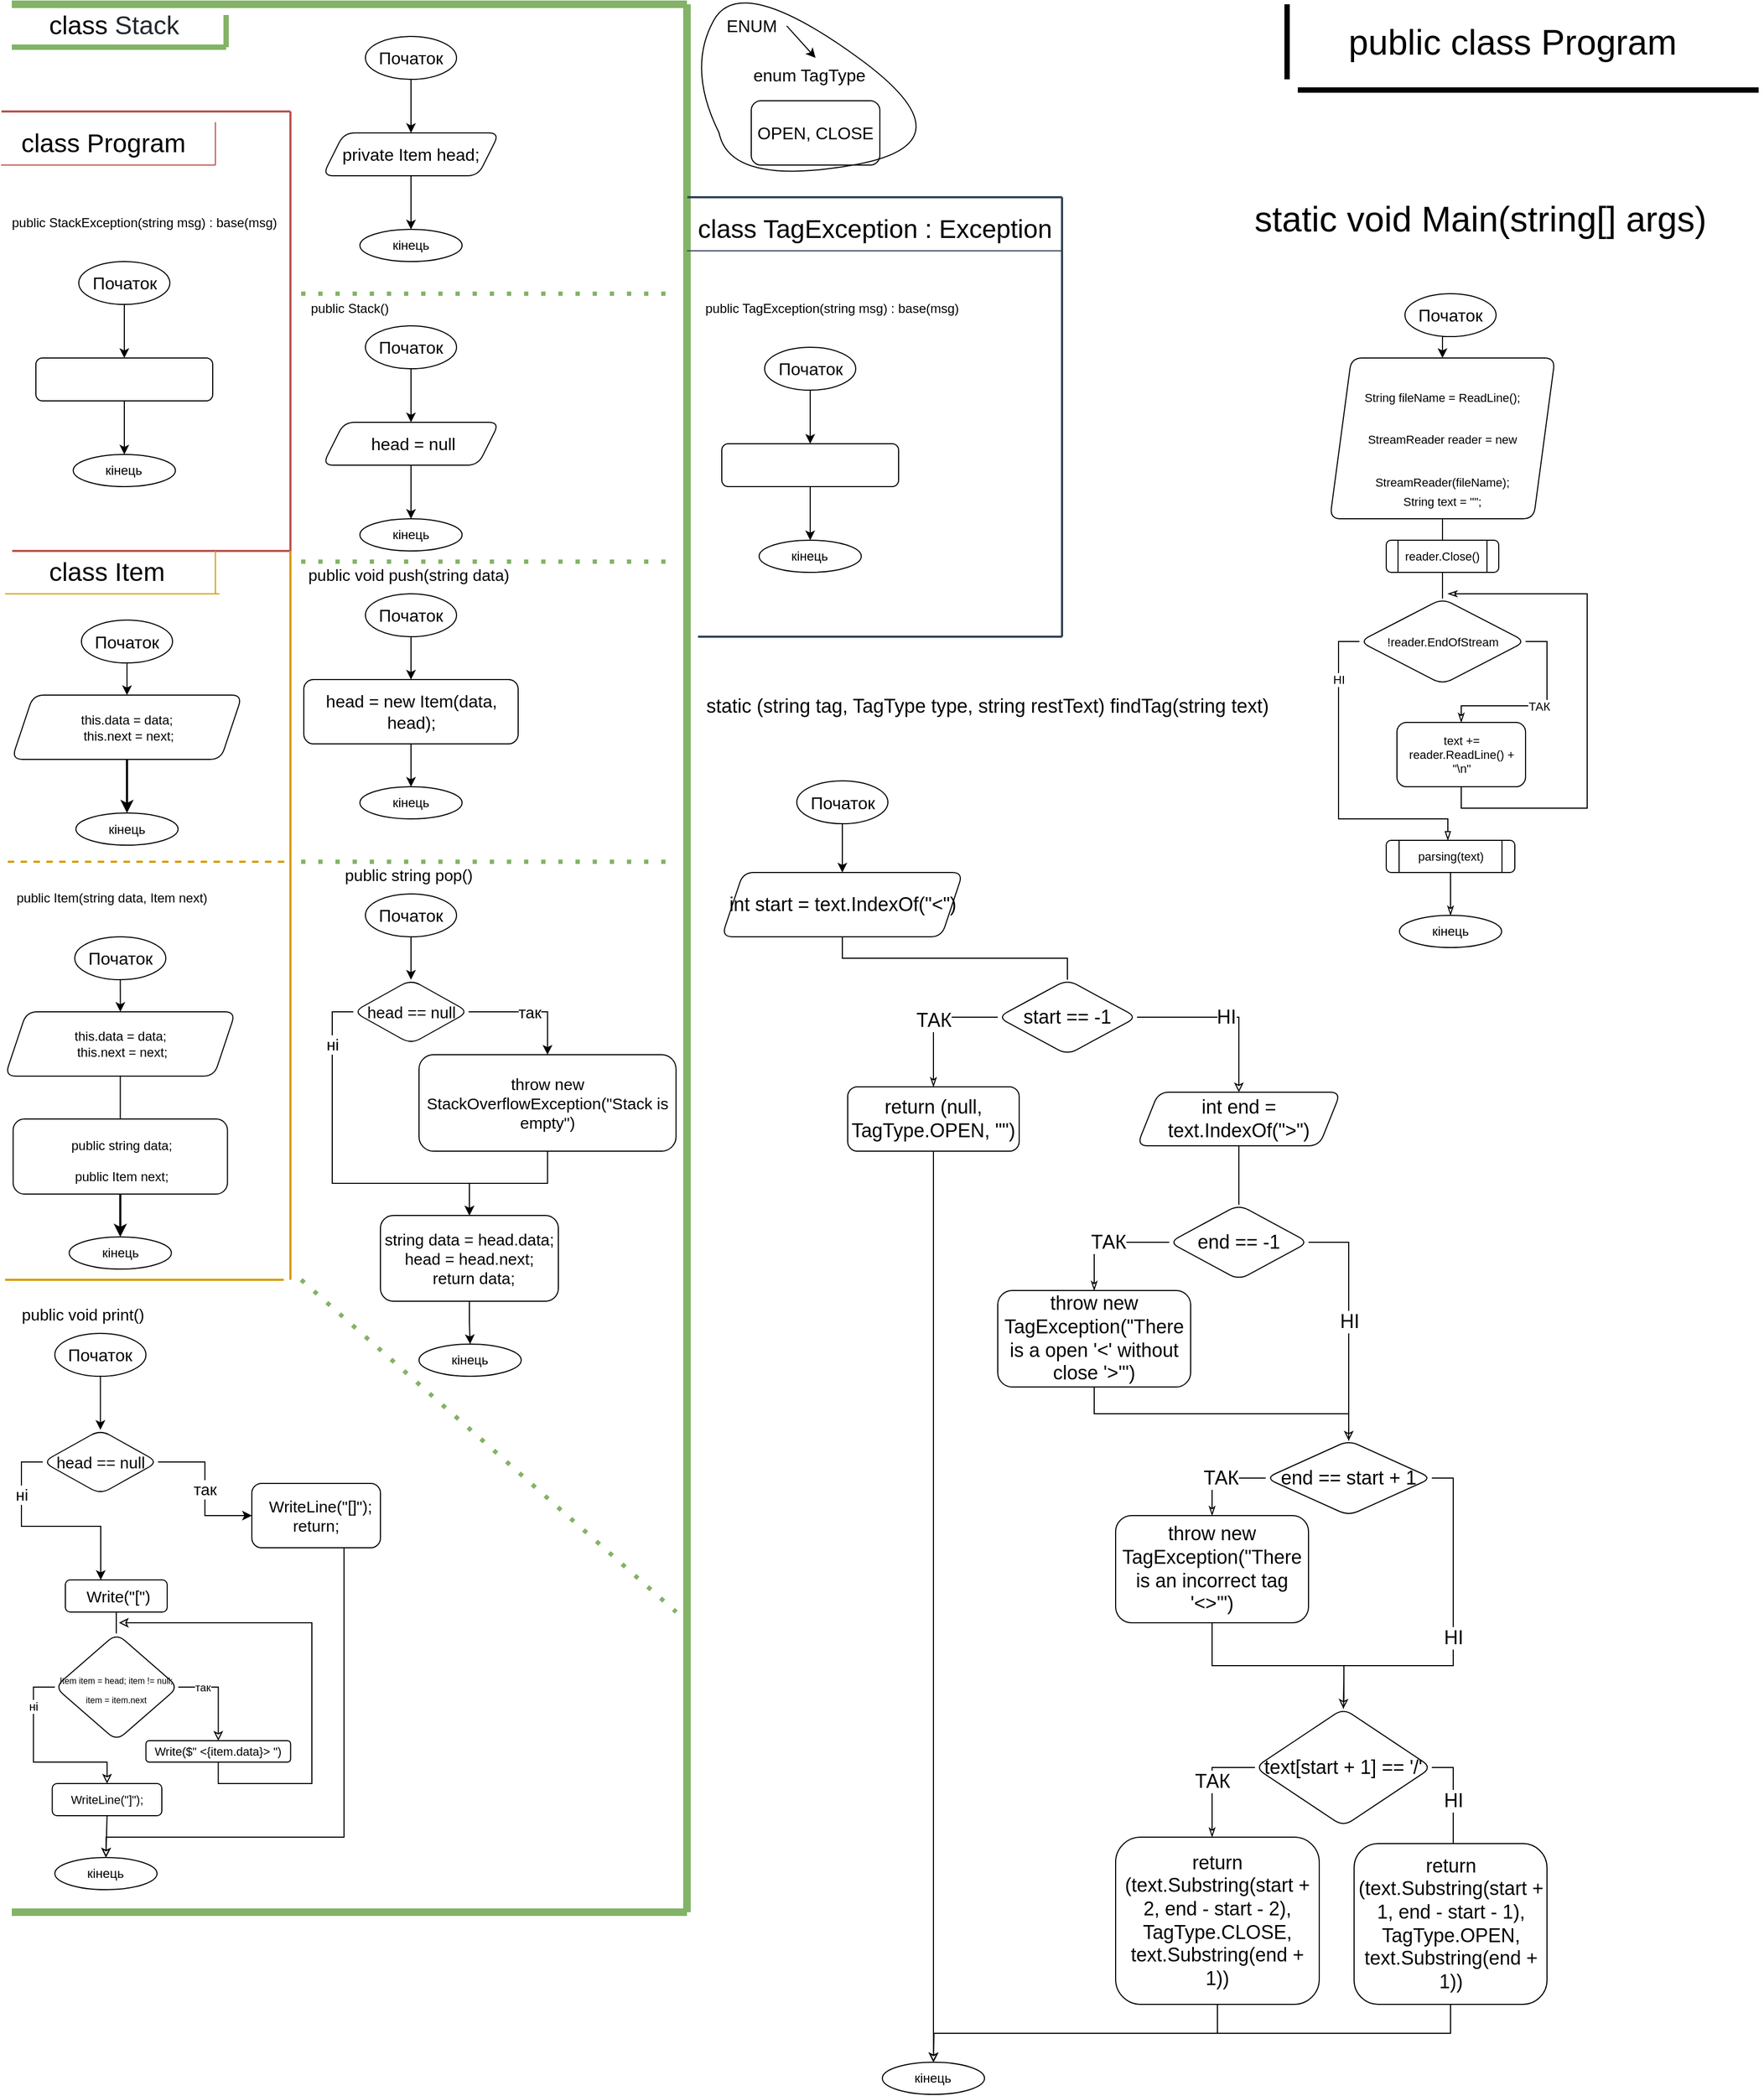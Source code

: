 <mxfile version="16.6.1" type="github">
  <diagram id="XkuEfvrNN8qvytdrORPO" name="Page-1">
    <mxGraphModel dx="1113" dy="1990" grid="1" gridSize="10" guides="1" tooltips="1" connect="1" arrows="1" fold="1" page="1" pageScale="1" pageWidth="827" pageHeight="1169" math="0" shadow="0">
      <root>
        <mxCell id="0" />
        <mxCell id="1" parent="0" />
        <mxCell id="HKVD6gNdquyJxxmTIWlP-1" value="" style="endArrow=none;html=1;rounded=0;fillColor=#d5e8d4;strokeColor=#82b366;strokeWidth=7;" edge="1" parent="1">
          <mxGeometry width="50" height="50" relative="1" as="geometry">
            <mxPoint x="10" y="10" as="sourcePoint" />
            <mxPoint x="640" y="10" as="targetPoint" />
          </mxGeometry>
        </mxCell>
        <mxCell id="HKVD6gNdquyJxxmTIWlP-2" value="" style="endArrow=none;html=1;rounded=0;fillColor=#d5e8d4;strokeColor=#82b366;strokeWidth=7;" edge="1" parent="1">
          <mxGeometry width="50" height="50" relative="1" as="geometry">
            <mxPoint x="640" y="1790" as="sourcePoint" />
            <mxPoint x="640" y="10" as="targetPoint" />
          </mxGeometry>
        </mxCell>
        <mxCell id="HKVD6gNdquyJxxmTIWlP-3" value="&lt;font style=&quot;font-size: 24px&quot;&gt;&lt;span class=&quot;pl-k&quot; style=&quot;box-sizing: border-box ; font-family: , , &amp;#34;sf mono&amp;#34; , &amp;#34;menlo&amp;#34; , &amp;#34;consolas&amp;#34; , &amp;#34;liberation mono&amp;#34; , monospace ; background-color: rgb(255 , 255 , 255)&quot;&gt;class&lt;/span&gt;&lt;span style=&quot;color: rgb(36 , 41 , 47) ; font-family: , , &amp;#34;sf mono&amp;#34; , &amp;#34;menlo&amp;#34; , &amp;#34;consolas&amp;#34; , &amp;#34;liberation mono&amp;#34; , monospace ; background-color: rgb(255 , 255 , 255)&quot;&gt;&amp;nbsp;&lt;/span&gt;&lt;/font&gt;&lt;font color=&quot;#24292f&quot;&gt;&lt;span style=&quot;font-size: 24px&quot;&gt;Stack&lt;/span&gt;&lt;/font&gt;" style="text;html=1;align=center;verticalAlign=middle;resizable=0;points=[];autosize=1;strokeColor=none;fillColor=none;" vertex="1" parent="1">
          <mxGeometry x="35" y="20" width="140" height="20" as="geometry" />
        </mxCell>
        <mxCell id="HKVD6gNdquyJxxmTIWlP-4" value="" style="endArrow=none;html=1;rounded=0;fillColor=#d5e8d4;strokeColor=#82b366;strokeWidth=5;" edge="1" parent="1">
          <mxGeometry width="50" height="50" relative="1" as="geometry">
            <mxPoint x="10" y="50" as="sourcePoint" />
            <mxPoint x="210" y="50" as="targetPoint" />
          </mxGeometry>
        </mxCell>
        <mxCell id="HKVD6gNdquyJxxmTIWlP-5" value="" style="endArrow=none;html=1;rounded=0;fillColor=#d5e8d4;strokeColor=#82b366;strokeWidth=5;" edge="1" parent="1">
          <mxGeometry width="50" height="50" relative="1" as="geometry">
            <mxPoint x="210" y="20" as="sourcePoint" />
            <mxPoint x="210" y="50" as="targetPoint" />
          </mxGeometry>
        </mxCell>
        <mxCell id="HKVD6gNdquyJxxmTIWlP-6" value="&lt;font style=&quot;font-size: 24px&quot;&gt;&lt;span class=&quot;pl-k&quot; style=&quot;box-sizing: border-box ; font-family: , , &amp;#34;sf mono&amp;#34; , &amp;#34;menlo&amp;#34; , &amp;#34;consolas&amp;#34; , &amp;#34;liberation mono&amp;#34; , monospace ; background-color: rgb(255 , 255 , 255)&quot;&gt;class&lt;/span&gt;&lt;span style=&quot;color: rgb(36 , 41 , 47) ; font-family: , , &amp;#34;sf mono&amp;#34; , &amp;#34;menlo&amp;#34; , &amp;#34;consolas&amp;#34; , &amp;#34;liberation mono&amp;#34; , monospace ; background-color: rgb(255 , 255 , 255)&quot;&gt; &lt;/span&gt;&lt;span class=&quot;pl-en&quot; style=&quot;box-sizing: border-box ; font-family: , , &amp;#34;sf mono&amp;#34; , &amp;#34;menlo&amp;#34; , &amp;#34;consolas&amp;#34; , &amp;#34;liberation mono&amp;#34; , monospace ; background-color: rgb(255 , 255 , 255)&quot;&gt;&lt;span class=&quot;pl-token&quot; style=&quot;box-sizing: border-box&quot;&gt;Program&lt;/span&gt;&lt;/span&gt;&lt;/font&gt;" style="text;html=1;align=center;verticalAlign=middle;resizable=0;points=[];autosize=1;strokeColor=none;fillColor=none;" vertex="1" parent="1">
          <mxGeometry x="10" y="130" width="170" height="20" as="geometry" />
        </mxCell>
        <mxCell id="HKVD6gNdquyJxxmTIWlP-7" value="" style="endArrow=none;html=1;rounded=0;fillColor=#f8cecc;strokeColor=#b85450;" edge="1" parent="1">
          <mxGeometry width="50" height="50" relative="1" as="geometry">
            <mxPoint y="160" as="sourcePoint" />
            <mxPoint x="200" y="160" as="targetPoint" />
          </mxGeometry>
        </mxCell>
        <mxCell id="HKVD6gNdquyJxxmTIWlP-8" value="" style="endArrow=none;html=1;rounded=0;fillColor=#f8cecc;strokeColor=#b85450;" edge="1" parent="1">
          <mxGeometry width="50" height="50" relative="1" as="geometry">
            <mxPoint x="200" y="120" as="sourcePoint" />
            <mxPoint x="200" y="160" as="targetPoint" />
          </mxGeometry>
        </mxCell>
        <mxCell id="HKVD6gNdquyJxxmTIWlP-9" value="&lt;span style=&quot;font-size: 12px&quot;&gt;public StackException(string msg) : base(msg)&amp;nbsp;&lt;/span&gt;" style="text;html=1;align=center;verticalAlign=middle;resizable=0;points=[];autosize=1;strokeColor=none;fillColor=none;fontSize=24;" vertex="1" parent="1">
          <mxGeometry y="190" width="270" height="40" as="geometry" />
        </mxCell>
        <mxCell id="HKVD6gNdquyJxxmTIWlP-10" style="edgeStyle=orthogonalEdgeStyle;rounded=0;orthogonalLoop=1;jettySize=auto;html=1;exitX=0.5;exitY=1;exitDx=0;exitDy=0;fontSize=24;entryX=0.5;entryY=0;entryDx=0;entryDy=0;" edge="1" parent="1" source="HKVD6gNdquyJxxmTIWlP-11" target="HKVD6gNdquyJxxmTIWlP-15">
          <mxGeometry relative="1" as="geometry">
            <mxPoint x="115" y="320" as="targetPoint" />
          </mxGeometry>
        </mxCell>
        <mxCell id="HKVD6gNdquyJxxmTIWlP-11" value="Початок" style="ellipse;whiteSpace=wrap;html=1;fontSize=16;strokeWidth=1;" vertex="1" parent="1">
          <mxGeometry x="72.5" y="250.0" width="85" height="40" as="geometry" />
        </mxCell>
        <mxCell id="HKVD6gNdquyJxxmTIWlP-22" style="edgeStyle=orthogonalEdgeStyle;rounded=0;orthogonalLoop=1;jettySize=auto;html=1;exitX=0.5;exitY=1;exitDx=0;exitDy=0;entryX=0.5;entryY=0;entryDx=0;entryDy=0;strokeWidth=1;" edge="1" parent="1" source="HKVD6gNdquyJxxmTIWlP-15" target="HKVD6gNdquyJxxmTIWlP-18">
          <mxGeometry relative="1" as="geometry" />
        </mxCell>
        <mxCell id="HKVD6gNdquyJxxmTIWlP-15" value="" style="rounded=1;whiteSpace=wrap;html=1;sketch=0;fontSize=24;" vertex="1" parent="1">
          <mxGeometry x="32.5" y="340" width="165" height="40" as="geometry" />
        </mxCell>
        <mxCell id="HKVD6gNdquyJxxmTIWlP-18" value="кінець" style="ellipse;whiteSpace=wrap;html=1;rounded=1;sketch=0;fontSize=12;" vertex="1" parent="1">
          <mxGeometry x="67.33" y="430" width="95.35" height="30" as="geometry" />
        </mxCell>
        <mxCell id="HKVD6gNdquyJxxmTIWlP-19" value="" style="endArrow=none;html=1;rounded=0;strokeWidth=2;fillColor=#f8cecc;strokeColor=#b85450;" edge="1" parent="1">
          <mxGeometry width="50" height="50" relative="1" as="geometry">
            <mxPoint x="0.36" y="110" as="sourcePoint" />
            <mxPoint x="270" y="110" as="targetPoint" />
          </mxGeometry>
        </mxCell>
        <mxCell id="HKVD6gNdquyJxxmTIWlP-20" value="" style="endArrow=none;html=1;rounded=0;strokeWidth=2;fillColor=#f8cecc;strokeColor=#b85450;" edge="1" parent="1">
          <mxGeometry width="50" height="50" relative="1" as="geometry">
            <mxPoint x="270" y="520" as="sourcePoint" />
            <mxPoint x="270" y="110" as="targetPoint" />
          </mxGeometry>
        </mxCell>
        <mxCell id="HKVD6gNdquyJxxmTIWlP-21" value="" style="endArrow=none;html=1;rounded=0;strokeWidth=2;fillColor=#f8cecc;strokeColor=#b85450;" edge="1" parent="1">
          <mxGeometry width="50" height="50" relative="1" as="geometry">
            <mxPoint x="10.36" y="520" as="sourcePoint" />
            <mxPoint x="270" y="520" as="targetPoint" />
          </mxGeometry>
        </mxCell>
        <mxCell id="HKVD6gNdquyJxxmTIWlP-24" value="&lt;span style=&quot;font-size: 24px&quot;&gt;&amp;nbsp;class Item&lt;/span&gt;" style="text;html=1;align=center;verticalAlign=middle;resizable=0;points=[];autosize=1;strokeColor=none;fillColor=none;" vertex="1" parent="1">
          <mxGeometry x="30" y="530" width="130" height="20" as="geometry" />
        </mxCell>
        <mxCell id="HKVD6gNdquyJxxmTIWlP-25" value="" style="endArrow=none;html=1;rounded=0;fillColor=#ffe6cc;strokeColor=#d79b00;" edge="1" parent="1">
          <mxGeometry width="50" height="50" relative="1" as="geometry">
            <mxPoint x="3.75" y="560" as="sourcePoint" />
            <mxPoint x="203.75" y="560" as="targetPoint" />
          </mxGeometry>
        </mxCell>
        <mxCell id="HKVD6gNdquyJxxmTIWlP-26" value="" style="endArrow=none;html=1;rounded=0;fillColor=#ffe6cc;strokeColor=#d79b00;" edge="1" parent="1">
          <mxGeometry width="50" height="50" relative="1" as="geometry">
            <mxPoint x="200" y="520" as="sourcePoint" />
            <mxPoint x="200" y="560" as="targetPoint" />
          </mxGeometry>
        </mxCell>
        <mxCell id="HKVD6gNdquyJxxmTIWlP-27" value="&lt;span style=&quot;font-size: 12px&quot;&gt;public Item(string data, Item next)&lt;/span&gt;" style="text;html=1;align=center;verticalAlign=middle;resizable=0;points=[];autosize=1;strokeColor=none;fillColor=none;fontSize=24;" vertex="1" parent="1">
          <mxGeometry x="7.5" y="820" width="190" height="40" as="geometry" />
        </mxCell>
        <mxCell id="HKVD6gNdquyJxxmTIWlP-28" style="edgeStyle=orthogonalEdgeStyle;rounded=0;orthogonalLoop=1;jettySize=auto;html=1;exitX=0.5;exitY=1;exitDx=0;exitDy=0;fontSize=24;" edge="1" parent="1" source="HKVD6gNdquyJxxmTIWlP-29" target="HKVD6gNdquyJxxmTIWlP-31">
          <mxGeometry relative="1" as="geometry">
            <mxPoint x="111.603" y="960" as="targetPoint" />
          </mxGeometry>
        </mxCell>
        <mxCell id="HKVD6gNdquyJxxmTIWlP-29" value="Початок" style="ellipse;whiteSpace=wrap;html=1;fontSize=16;strokeWidth=1;" vertex="1" parent="1">
          <mxGeometry x="68.75" y="880.0" width="85" height="40" as="geometry" />
        </mxCell>
        <mxCell id="HKVD6gNdquyJxxmTIWlP-30" style="edgeStyle=orthogonalEdgeStyle;rounded=0;orthogonalLoop=1;jettySize=auto;html=1;exitX=0.5;exitY=1;exitDx=0;exitDy=0;fontSize=24;endArrow=none;endFill=0;" edge="1" parent="1" source="HKVD6gNdquyJxxmTIWlP-31" target="HKVD6gNdquyJxxmTIWlP-33">
          <mxGeometry relative="1" as="geometry">
            <mxPoint x="111.25" y="1040" as="targetPoint" />
          </mxGeometry>
        </mxCell>
        <mxCell id="HKVD6gNdquyJxxmTIWlP-31" value="&lt;span style=&quot;background-color: rgb(255 , 255 , 255) ; font-size: 12px&quot;&gt;&lt;div&gt;this.data = data;&lt;/div&gt;&lt;div&gt;&amp;nbsp;this.next = next;&lt;/div&gt;&lt;/span&gt;" style="shape=parallelogram;perimeter=parallelogramPerimeter;whiteSpace=wrap;html=1;fixedSize=1;fontSize=24;perimeterSpacing=0;sketch=0;rounded=1;" vertex="1" parent="1">
          <mxGeometry x="3.75" y="950" width="215" height="60" as="geometry" />
        </mxCell>
        <mxCell id="HKVD6gNdquyJxxmTIWlP-40" style="edgeStyle=orthogonalEdgeStyle;rounded=0;orthogonalLoop=1;jettySize=auto;html=1;exitX=0.5;exitY=1;exitDx=0;exitDy=0;strokeWidth=2;entryX=0.5;entryY=0;entryDx=0;entryDy=0;" edge="1" parent="1" source="HKVD6gNdquyJxxmTIWlP-33" target="HKVD6gNdquyJxxmTIWlP-36">
          <mxGeometry relative="1" as="geometry">
            <mxPoint x="110.679" y="1160" as="targetPoint" />
          </mxGeometry>
        </mxCell>
        <mxCell id="HKVD6gNdquyJxxmTIWlP-33" value="&lt;div&gt;&lt;span style=&quot;font-size: 12px&quot;&gt;&amp;nbsp;public string data;&lt;/span&gt;&lt;/div&gt;&lt;div&gt;&lt;span style=&quot;font-size: 12px&quot;&gt;&amp;nbsp;public Item next;&lt;/span&gt;&lt;/div&gt;" style="rounded=1;whiteSpace=wrap;html=1;sketch=0;fontSize=24;" vertex="1" parent="1">
          <mxGeometry x="11.25" y="1050" width="200" height="70" as="geometry" />
        </mxCell>
        <mxCell id="HKVD6gNdquyJxxmTIWlP-36" value="кінець" style="ellipse;whiteSpace=wrap;html=1;rounded=1;sketch=0;fontSize=12;" vertex="1" parent="1">
          <mxGeometry x="63.58" y="1160" width="95.35" height="30" as="geometry" />
        </mxCell>
        <mxCell id="HKVD6gNdquyJxxmTIWlP-37" value="" style="endArrow=none;html=1;rounded=0;fontSize=12;fillColor=#ffe6cc;strokeColor=#d79b00;strokeWidth=2;" edge="1" parent="1">
          <mxGeometry width="50" height="50" relative="1" as="geometry">
            <mxPoint x="270" y="1200" as="sourcePoint" />
            <mxPoint x="270" y="520" as="targetPoint" />
          </mxGeometry>
        </mxCell>
        <mxCell id="HKVD6gNdquyJxxmTIWlP-38" value="" style="endArrow=none;html=1;rounded=0;fontSize=12;fillColor=#ffe6cc;strokeColor=#d79b00;strokeWidth=2;" edge="1" parent="1">
          <mxGeometry width="50" height="50" relative="1" as="geometry">
            <mxPoint x="3.75" y="1200" as="sourcePoint" />
            <mxPoint x="263.75" y="1200" as="targetPoint" />
          </mxGeometry>
        </mxCell>
        <mxCell id="HKVD6gNdquyJxxmTIWlP-41" value="" style="endArrow=none;dashed=1;html=1;rounded=0;strokeWidth=2;fillColor=#ffe6cc;strokeColor=#d79b00;" edge="1" parent="1">
          <mxGeometry width="50" height="50" relative="1" as="geometry">
            <mxPoint x="6.25" y="810" as="sourcePoint" />
            <mxPoint x="266.25" y="810" as="targetPoint" />
          </mxGeometry>
        </mxCell>
        <mxCell id="HKVD6gNdquyJxxmTIWlP-42" style="edgeStyle=orthogonalEdgeStyle;rounded=0;orthogonalLoop=1;jettySize=auto;html=1;exitX=0.5;exitY=1;exitDx=0;exitDy=0;fontSize=24;" edge="1" parent="1" source="HKVD6gNdquyJxxmTIWlP-43" target="HKVD6gNdquyJxxmTIWlP-44">
          <mxGeometry relative="1" as="geometry">
            <mxPoint x="117.853" y="664.5" as="targetPoint" />
          </mxGeometry>
        </mxCell>
        <mxCell id="HKVD6gNdquyJxxmTIWlP-43" value="Початок" style="ellipse;whiteSpace=wrap;html=1;fontSize=16;strokeWidth=1;" vertex="1" parent="1">
          <mxGeometry x="75.0" y="584.5" width="85" height="40" as="geometry" />
        </mxCell>
        <mxCell id="HKVD6gNdquyJxxmTIWlP-45" style="edgeStyle=orthogonalEdgeStyle;rounded=0;orthogonalLoop=1;jettySize=auto;html=1;exitX=0.5;exitY=1;exitDx=0;exitDy=0;strokeWidth=2;entryX=0.5;entryY=0;entryDx=0;entryDy=0;" edge="1" parent="1" source="HKVD6gNdquyJxxmTIWlP-44" target="HKVD6gNdquyJxxmTIWlP-46">
          <mxGeometry relative="1" as="geometry">
            <mxPoint x="117.286" y="754.5" as="targetPoint" />
          </mxGeometry>
        </mxCell>
        <mxCell id="HKVD6gNdquyJxxmTIWlP-44" value="&lt;span style=&quot;background-color: rgb(255 , 255 , 255) ; font-size: 12px&quot;&gt;&lt;div&gt;this.data = data;&lt;/div&gt;&lt;div&gt;&amp;nbsp;this.next = next;&lt;/div&gt;&lt;/span&gt;" style="shape=parallelogram;perimeter=parallelogramPerimeter;whiteSpace=wrap;html=1;fixedSize=1;fontSize=24;perimeterSpacing=0;sketch=0;rounded=1;" vertex="1" parent="1">
          <mxGeometry x="10" y="654.5" width="215" height="60" as="geometry" />
        </mxCell>
        <mxCell id="HKVD6gNdquyJxxmTIWlP-46" value="кінець" style="ellipse;whiteSpace=wrap;html=1;rounded=1;sketch=0;fontSize=12;" vertex="1" parent="1">
          <mxGeometry x="69.83" y="764.5" width="95.35" height="30" as="geometry" />
        </mxCell>
        <mxCell id="HKVD6gNdquyJxxmTIWlP-47" style="edgeStyle=orthogonalEdgeStyle;rounded=0;orthogonalLoop=1;jettySize=auto;html=1;exitX=0.5;exitY=1;exitDx=0;exitDy=0;fontSize=24;entryX=0.5;entryY=0;entryDx=0;entryDy=0;" edge="1" parent="1" source="HKVD6gNdquyJxxmTIWlP-48" target="HKVD6gNdquyJxxmTIWlP-50">
          <mxGeometry relative="1" as="geometry">
            <mxPoint x="382.5" y="110" as="targetPoint" />
          </mxGeometry>
        </mxCell>
        <mxCell id="HKVD6gNdquyJxxmTIWlP-48" value="Початок" style="ellipse;whiteSpace=wrap;html=1;fontSize=16;strokeWidth=1;" vertex="1" parent="1">
          <mxGeometry x="340.0" y="40.0" width="85" height="40" as="geometry" />
        </mxCell>
        <mxCell id="HKVD6gNdquyJxxmTIWlP-49" style="edgeStyle=orthogonalEdgeStyle;rounded=0;orthogonalLoop=1;jettySize=auto;html=1;exitX=0.5;exitY=1;exitDx=0;exitDy=0;entryX=0.5;entryY=0;entryDx=0;entryDy=0;strokeWidth=1;" edge="1" parent="1" source="HKVD6gNdquyJxxmTIWlP-50" target="HKVD6gNdquyJxxmTIWlP-51">
          <mxGeometry relative="1" as="geometry" />
        </mxCell>
        <mxCell id="HKVD6gNdquyJxxmTIWlP-50" value="&lt;font style=&quot;font-size: 16px&quot;&gt;private Item head;&lt;/font&gt;" style="shape=parallelogram;perimeter=parallelogramPerimeter;whiteSpace=wrap;html=1;fixedSize=1;fontSize=19;rounded=1;" vertex="1" parent="1">
          <mxGeometry x="300" y="130" width="165" height="40" as="geometry" />
        </mxCell>
        <mxCell id="HKVD6gNdquyJxxmTIWlP-51" value="кінець" style="ellipse;whiteSpace=wrap;html=1;rounded=1;sketch=0;fontSize=12;" vertex="1" parent="1">
          <mxGeometry x="334.83" y="220" width="95.35" height="30" as="geometry" />
        </mxCell>
        <mxCell id="HKVD6gNdquyJxxmTIWlP-53" style="edgeStyle=orthogonalEdgeStyle;rounded=0;orthogonalLoop=1;jettySize=auto;html=1;exitX=0.5;exitY=1;exitDx=0;exitDy=0;fontSize=24;entryX=0.5;entryY=0;entryDx=0;entryDy=0;" edge="1" parent="1" source="HKVD6gNdquyJxxmTIWlP-54" target="HKVD6gNdquyJxxmTIWlP-56">
          <mxGeometry relative="1" as="geometry">
            <mxPoint x="382.5" y="380" as="targetPoint" />
          </mxGeometry>
        </mxCell>
        <mxCell id="HKVD6gNdquyJxxmTIWlP-54" value="Початок" style="ellipse;whiteSpace=wrap;html=1;fontSize=16;strokeWidth=1;" vertex="1" parent="1">
          <mxGeometry x="340.0" y="310.0" width="85" height="40" as="geometry" />
        </mxCell>
        <mxCell id="HKVD6gNdquyJxxmTIWlP-55" style="edgeStyle=orthogonalEdgeStyle;rounded=0;orthogonalLoop=1;jettySize=auto;html=1;exitX=0.5;exitY=1;exitDx=0;exitDy=0;entryX=0.5;entryY=0;entryDx=0;entryDy=0;strokeWidth=1;" edge="1" parent="1" source="HKVD6gNdquyJxxmTIWlP-56" target="HKVD6gNdquyJxxmTIWlP-57">
          <mxGeometry relative="1" as="geometry" />
        </mxCell>
        <mxCell id="HKVD6gNdquyJxxmTIWlP-56" value="&lt;font style=&quot;font-size: 16px&quot;&gt;&amp;nbsp;head = null&lt;/font&gt;" style="shape=parallelogram;perimeter=parallelogramPerimeter;whiteSpace=wrap;html=1;fixedSize=1;fontSize=19;rounded=1;" vertex="1" parent="1">
          <mxGeometry x="300" y="400" width="165" height="40" as="geometry" />
        </mxCell>
        <mxCell id="HKVD6gNdquyJxxmTIWlP-57" value="кінець" style="ellipse;whiteSpace=wrap;html=1;rounded=1;sketch=0;fontSize=12;" vertex="1" parent="1">
          <mxGeometry x="334.83" y="490" width="95.35" height="30" as="geometry" />
        </mxCell>
        <mxCell id="HKVD6gNdquyJxxmTIWlP-58" value="" style="endArrow=none;dashed=1;html=1;dashPattern=1 3;strokeWidth=4;rounded=0;fontSize=16;fillColor=#d5e8d4;strokeColor=#82b366;" edge="1" parent="1">
          <mxGeometry width="50" height="50" relative="1" as="geometry">
            <mxPoint x="280" y="280" as="sourcePoint" />
            <mxPoint x="630" y="280" as="targetPoint" />
          </mxGeometry>
        </mxCell>
        <mxCell id="HKVD6gNdquyJxxmTIWlP-59" value="&lt;span style=&quot;font-size: 12px&quot;&gt;public Stack()&lt;/span&gt;" style="text;html=1;align=center;verticalAlign=middle;resizable=0;points=[];autosize=1;strokeColor=none;fillColor=none;fontSize=24;" vertex="1" parent="1">
          <mxGeometry x="280" y="270" width="90" height="40" as="geometry" />
        </mxCell>
        <mxCell id="HKVD6gNdquyJxxmTIWlP-60" style="edgeStyle=orthogonalEdgeStyle;rounded=0;orthogonalLoop=1;jettySize=auto;html=1;exitX=0.5;exitY=1;exitDx=0;exitDy=0;fontSize=24;entryX=0.5;entryY=0;entryDx=0;entryDy=0;" edge="1" parent="1" source="HKVD6gNdquyJxxmTIWlP-61" target="HKVD6gNdquyJxxmTIWlP-63">
          <mxGeometry relative="1" as="geometry">
            <mxPoint x="382.5" y="630" as="targetPoint" />
          </mxGeometry>
        </mxCell>
        <mxCell id="HKVD6gNdquyJxxmTIWlP-61" value="Початок" style="ellipse;whiteSpace=wrap;html=1;fontSize=16;strokeWidth=1;" vertex="1" parent="1">
          <mxGeometry x="340.0" y="560.0" width="85" height="40" as="geometry" />
        </mxCell>
        <mxCell id="HKVD6gNdquyJxxmTIWlP-62" style="edgeStyle=orthogonalEdgeStyle;rounded=0;orthogonalLoop=1;jettySize=auto;html=1;exitX=0.5;exitY=1;exitDx=0;exitDy=0;entryX=0.5;entryY=0;entryDx=0;entryDy=0;strokeWidth=1;" edge="1" parent="1" source="HKVD6gNdquyJxxmTIWlP-63" target="HKVD6gNdquyJxxmTIWlP-64">
          <mxGeometry relative="1" as="geometry" />
        </mxCell>
        <mxCell id="HKVD6gNdquyJxxmTIWlP-63" value="&lt;font style=&quot;font-size: 16px&quot;&gt;head = new Item(data, head);&lt;/font&gt;" style="rounded=1;whiteSpace=wrap;html=1;fontSize=16;" vertex="1" parent="1">
          <mxGeometry x="282.5" y="640" width="200" height="60" as="geometry" />
        </mxCell>
        <mxCell id="HKVD6gNdquyJxxmTIWlP-64" value="кінець" style="ellipse;whiteSpace=wrap;html=1;rounded=1;sketch=0;fontSize=12;" vertex="1" parent="1">
          <mxGeometry x="334.83" y="740" width="95.35" height="30" as="geometry" />
        </mxCell>
        <mxCell id="HKVD6gNdquyJxxmTIWlP-65" value="" style="endArrow=none;dashed=1;html=1;dashPattern=1 3;strokeWidth=4;rounded=0;fontSize=16;fillColor=#d5e8d4;strokeColor=#82b366;" edge="1" parent="1">
          <mxGeometry width="50" height="50" relative="1" as="geometry">
            <mxPoint x="280" y="530" as="sourcePoint" />
            <mxPoint x="630" y="530" as="targetPoint" />
          </mxGeometry>
        </mxCell>
        <mxCell id="HKVD6gNdquyJxxmTIWlP-66" value="&lt;font style=&quot;font-size: 15px&quot;&gt;public void push(string data)&lt;/font&gt;" style="text;html=1;align=center;verticalAlign=middle;resizable=0;points=[];autosize=1;strokeColor=none;fillColor=none;fontSize=24;" vertex="1" parent="1">
          <mxGeometry x="280" y="520" width="200" height="40" as="geometry" />
        </mxCell>
        <mxCell id="HKVD6gNdquyJxxmTIWlP-68" style="edgeStyle=orthogonalEdgeStyle;rounded=0;orthogonalLoop=1;jettySize=auto;html=1;exitX=0.5;exitY=1;exitDx=0;exitDy=0;fontSize=24;entryX=0.5;entryY=0;entryDx=0;entryDy=0;" edge="1" parent="1" source="HKVD6gNdquyJxxmTIWlP-69" target="HKVD6gNdquyJxxmTIWlP-75">
          <mxGeometry relative="1" as="geometry">
            <mxPoint x="382.5" y="920" as="targetPoint" />
          </mxGeometry>
        </mxCell>
        <mxCell id="HKVD6gNdquyJxxmTIWlP-69" value="Початок" style="ellipse;whiteSpace=wrap;html=1;fontSize=16;strokeWidth=1;" vertex="1" parent="1">
          <mxGeometry x="340.0" y="840.0" width="85" height="40" as="geometry" />
        </mxCell>
        <mxCell id="HKVD6gNdquyJxxmTIWlP-70" style="edgeStyle=orthogonalEdgeStyle;rounded=0;orthogonalLoop=1;jettySize=auto;html=1;exitX=0.5;exitY=1;exitDx=0;exitDy=0;strokeWidth=1;entryX=0.5;entryY=0;entryDx=0;entryDy=0;" edge="1" parent="1" source="HKVD6gNdquyJxxmTIWlP-80" target="HKVD6gNdquyJxxmTIWlP-72">
          <mxGeometry relative="1" as="geometry">
            <mxPoint x="477.85" y="1330" as="sourcePoint" />
            <mxPoint x="437" y="1260" as="targetPoint" />
          </mxGeometry>
        </mxCell>
        <mxCell id="HKVD6gNdquyJxxmTIWlP-72" value="кінець" style="ellipse;whiteSpace=wrap;html=1;rounded=1;sketch=0;fontSize=12;" vertex="1" parent="1">
          <mxGeometry x="390.0" y="1260" width="95.35" height="30" as="geometry" />
        </mxCell>
        <mxCell id="HKVD6gNdquyJxxmTIWlP-73" value="" style="endArrow=none;dashed=1;html=1;dashPattern=1 3;strokeWidth=4;rounded=0;fontSize=16;fillColor=#d5e8d4;strokeColor=#82b366;" edge="1" parent="1">
          <mxGeometry width="50" height="50" relative="1" as="geometry">
            <mxPoint x="280" y="810" as="sourcePoint" />
            <mxPoint x="630" y="810" as="targetPoint" />
          </mxGeometry>
        </mxCell>
        <mxCell id="HKVD6gNdquyJxxmTIWlP-74" value="&lt;font style=&quot;font-size: 15px&quot;&gt;public string pop()&lt;/font&gt;" style="text;html=1;align=center;verticalAlign=middle;resizable=0;points=[];autosize=1;strokeColor=none;fillColor=none;fontSize=24;" vertex="1" parent="1">
          <mxGeometry x="315" y="800" width="130" height="40" as="geometry" />
        </mxCell>
        <mxCell id="HKVD6gNdquyJxxmTIWlP-76" value="так" style="edgeStyle=orthogonalEdgeStyle;rounded=0;orthogonalLoop=1;jettySize=auto;html=1;exitX=1;exitY=0.5;exitDx=0;exitDy=0;fontSize=15;strokeWidth=1;" edge="1" parent="1" source="HKVD6gNdquyJxxmTIWlP-75" target="HKVD6gNdquyJxxmTIWlP-78">
          <mxGeometry relative="1" as="geometry">
            <mxPoint x="520" y="1000" as="targetPoint" />
          </mxGeometry>
        </mxCell>
        <mxCell id="HKVD6gNdquyJxxmTIWlP-77" value="ні" style="edgeStyle=orthogonalEdgeStyle;rounded=0;orthogonalLoop=1;jettySize=auto;html=1;exitX=0;exitY=0.5;exitDx=0;exitDy=0;fontSize=15;strokeWidth=1;entryX=0.5;entryY=0;entryDx=0;entryDy=0;" edge="1" parent="1" source="HKVD6gNdquyJxxmTIWlP-75" target="HKVD6gNdquyJxxmTIWlP-80">
          <mxGeometry x="-0.705" relative="1" as="geometry">
            <mxPoint x="290" y="1000" as="targetPoint" />
            <Array as="points">
              <mxPoint x="309" y="950" />
              <mxPoint x="309" y="1110" />
              <mxPoint x="437" y="1110" />
            </Array>
            <mxPoint as="offset" />
          </mxGeometry>
        </mxCell>
        <mxCell id="HKVD6gNdquyJxxmTIWlP-75" value="head == null" style="rhombus;whiteSpace=wrap;html=1;rounded=1;fontSize=15;" vertex="1" parent="1">
          <mxGeometry x="328.75" y="920" width="107.5" height="60" as="geometry" />
        </mxCell>
        <mxCell id="HKVD6gNdquyJxxmTIWlP-79" style="edgeStyle=orthogonalEdgeStyle;rounded=0;orthogonalLoop=1;jettySize=auto;html=1;exitX=0.5;exitY=1;exitDx=0;exitDy=0;fontSize=15;strokeWidth=1;" edge="1" parent="1" source="HKVD6gNdquyJxxmTIWlP-78" target="HKVD6gNdquyJxxmTIWlP-80">
          <mxGeometry relative="1" as="geometry">
            <mxPoint x="400.0" y="1120" as="targetPoint" />
          </mxGeometry>
        </mxCell>
        <mxCell id="HKVD6gNdquyJxxmTIWlP-78" value="throw new StackOverflowException(&quot;Stack is empty&quot;)" style="rounded=1;whiteSpace=wrap;html=1;fontSize=15;" vertex="1" parent="1">
          <mxGeometry x="390" y="990" width="239.82" height="90" as="geometry" />
        </mxCell>
        <mxCell id="HKVD6gNdquyJxxmTIWlP-80" value="&lt;div&gt;string data = head.data;&lt;/div&gt;&lt;div&gt;head = head.next;&lt;/div&gt;&lt;div&gt;&amp;nbsp; return data;&lt;/div&gt;" style="rounded=1;whiteSpace=wrap;html=1;fontSize=15;" vertex="1" parent="1">
          <mxGeometry x="354" y="1140" width="166" height="80" as="geometry" />
        </mxCell>
        <mxCell id="HKVD6gNdquyJxxmTIWlP-82" value="" style="endArrow=none;dashed=1;html=1;dashPattern=1 3;strokeWidth=4;rounded=0;fontSize=16;fillColor=#d5e8d4;strokeColor=#82b366;" edge="1" parent="1">
          <mxGeometry width="50" height="50" relative="1" as="geometry">
            <mxPoint x="280" y="1200" as="sourcePoint" />
            <mxPoint x="630" y="1510" as="targetPoint" />
          </mxGeometry>
        </mxCell>
        <mxCell id="HKVD6gNdquyJxxmTIWlP-83" style="edgeStyle=orthogonalEdgeStyle;rounded=0;orthogonalLoop=1;jettySize=auto;html=1;exitX=0.5;exitY=1;exitDx=0;exitDy=0;fontSize=24;entryX=0.5;entryY=0;entryDx=0;entryDy=0;" edge="1" parent="1" source="HKVD6gNdquyJxxmTIWlP-84" target="HKVD6gNdquyJxxmTIWlP-88">
          <mxGeometry relative="1" as="geometry">
            <mxPoint x="78.75" y="1330" as="targetPoint" />
          </mxGeometry>
        </mxCell>
        <mxCell id="HKVD6gNdquyJxxmTIWlP-84" value="Початок" style="ellipse;whiteSpace=wrap;html=1;fontSize=16;strokeWidth=1;" vertex="1" parent="1">
          <mxGeometry x="50.18" y="1250" width="85" height="40" as="geometry" />
        </mxCell>
        <mxCell id="HKVD6gNdquyJxxmTIWlP-85" value="&lt;font style=&quot;font-size: 15px&quot;&gt;public void print()&lt;/font&gt;" style="text;html=1;align=center;verticalAlign=middle;resizable=0;points=[];autosize=1;strokeColor=none;fillColor=none;fontSize=24;" vertex="1" parent="1">
          <mxGeometry x="11.25" y="1210" width="130" height="40" as="geometry" />
        </mxCell>
        <mxCell id="HKVD6gNdquyJxxmTIWlP-86" value="так" style="edgeStyle=orthogonalEdgeStyle;rounded=0;orthogonalLoop=1;jettySize=auto;html=1;exitX=1;exitY=0.5;exitDx=0;exitDy=0;fontSize=15;strokeWidth=1;" edge="1" source="HKVD6gNdquyJxxmTIWlP-88" target="HKVD6gNdquyJxxmTIWlP-90" parent="1">
          <mxGeometry relative="1" as="geometry">
            <mxPoint x="230.18" y="1420" as="targetPoint" />
          </mxGeometry>
        </mxCell>
        <mxCell id="HKVD6gNdquyJxxmTIWlP-87" value="ні" style="edgeStyle=orthogonalEdgeStyle;rounded=0;orthogonalLoop=1;jettySize=auto;html=1;exitX=0;exitY=0.5;exitDx=0;exitDy=0;fontSize=15;strokeWidth=1;" edge="1" source="HKVD6gNdquyJxxmTIWlP-88" parent="1" target="HKVD6gNdquyJxxmTIWlP-91">
          <mxGeometry x="-0.51" relative="1" as="geometry">
            <mxPoint x="93" y="1460" as="targetPoint" />
            <Array as="points">
              <mxPoint x="19" y="1370" />
              <mxPoint x="19" y="1430" />
              <mxPoint x="93" y="1430" />
            </Array>
            <mxPoint as="offset" />
          </mxGeometry>
        </mxCell>
        <mxCell id="HKVD6gNdquyJxxmTIWlP-88" value="head == null" style="rhombus;whiteSpace=wrap;html=1;rounded=1;fontSize=15;" vertex="1" parent="1">
          <mxGeometry x="38.93" y="1340" width="107.5" height="60" as="geometry" />
        </mxCell>
        <mxCell id="HKVD6gNdquyJxxmTIWlP-102" style="edgeStyle=orthogonalEdgeStyle;rounded=0;orthogonalLoop=1;jettySize=auto;html=1;exitX=0.5;exitY=1;exitDx=0;exitDy=0;fontSize=11;endArrow=classic;endFill=0;strokeWidth=1;" edge="1" parent="1" source="HKVD6gNdquyJxxmTIWlP-90" target="HKVD6gNdquyJxxmTIWlP-100">
          <mxGeometry relative="1" as="geometry">
            <Array as="points">
              <mxPoint x="320" y="1450" />
              <mxPoint x="320" y="1720" />
              <mxPoint x="98" y="1720" />
            </Array>
          </mxGeometry>
        </mxCell>
        <mxCell id="HKVD6gNdquyJxxmTIWlP-90" value="&lt;div&gt;&lt;span&gt;&amp;nbsp; WriteLine(&quot;[]&quot;);&lt;/span&gt;&lt;br&gt;&lt;/div&gt;&lt;div&gt;return;&lt;/div&gt;" style="rounded=1;whiteSpace=wrap;html=1;fontSize=15;" vertex="1" parent="1">
          <mxGeometry x="234" y="1390" width="120" height="60" as="geometry" />
        </mxCell>
        <mxCell id="HKVD6gNdquyJxxmTIWlP-92" style="edgeStyle=orthogonalEdgeStyle;rounded=0;orthogonalLoop=1;jettySize=auto;html=1;exitX=0.5;exitY=1;exitDx=0;exitDy=0;fontSize=15;strokeWidth=1;endArrow=none;endFill=0;" edge="1" parent="1" source="HKVD6gNdquyJxxmTIWlP-91" target="HKVD6gNdquyJxxmTIWlP-93">
          <mxGeometry relative="1" as="geometry">
            <mxPoint x="107.4" y="1550" as="targetPoint" />
          </mxGeometry>
        </mxCell>
        <mxCell id="HKVD6gNdquyJxxmTIWlP-91" value="&amp;nbsp;Write(&quot;[&quot;)" style="rounded=1;whiteSpace=wrap;html=1;fontSize=15;" vertex="1" parent="1">
          <mxGeometry x="60" y="1480" width="95" height="30" as="geometry" />
        </mxCell>
        <mxCell id="HKVD6gNdquyJxxmTIWlP-94" value="&lt;font style=&quot;font-size: 10px&quot;&gt;так&lt;/font&gt;" style="edgeStyle=orthogonalEdgeStyle;rounded=0;orthogonalLoop=1;jettySize=auto;html=1;exitX=1;exitY=0.5;exitDx=0;exitDy=0;fontSize=8;endArrow=classic;endFill=0;strokeWidth=1;" edge="1" parent="1" source="HKVD6gNdquyJxxmTIWlP-93" target="HKVD6gNdquyJxxmTIWlP-96">
          <mxGeometry x="-0.485" relative="1" as="geometry">
            <mxPoint x="240" y="1640" as="targetPoint" />
            <mxPoint as="offset" />
          </mxGeometry>
        </mxCell>
        <mxCell id="HKVD6gNdquyJxxmTIWlP-95" value="&lt;font style=&quot;font-size: 11px&quot;&gt;ні&lt;/font&gt;" style="edgeStyle=orthogonalEdgeStyle;rounded=0;orthogonalLoop=1;jettySize=auto;html=1;exitX=0;exitY=0.5;exitDx=0;exitDy=0;fontSize=8;endArrow=classic;endFill=0;strokeWidth=1;" edge="1" parent="1" source="HKVD6gNdquyJxxmTIWlP-93" target="HKVD6gNdquyJxxmTIWlP-98">
          <mxGeometry x="-0.574" relative="1" as="geometry">
            <mxPoint x="120" y="1690" as="targetPoint" />
            <mxPoint as="offset" />
          </mxGeometry>
        </mxCell>
        <mxCell id="HKVD6gNdquyJxxmTIWlP-93" value="&lt;font style=&quot;font-size: 8px&quot;&gt;Item item = head; item != null; item = item.next&lt;/font&gt;" style="rhombus;whiteSpace=wrap;html=1;rounded=1;fontSize=15;" vertex="1" parent="1">
          <mxGeometry x="50.18" y="1530" width="115.17" height="100" as="geometry" />
        </mxCell>
        <mxCell id="HKVD6gNdquyJxxmTIWlP-97" style="edgeStyle=orthogonalEdgeStyle;rounded=0;orthogonalLoop=1;jettySize=auto;html=1;exitX=0.5;exitY=1;exitDx=0;exitDy=0;fontSize=11;endArrow=classic;endFill=0;strokeWidth=1;" edge="1" parent="1" source="HKVD6gNdquyJxxmTIWlP-96">
          <mxGeometry relative="1" as="geometry">
            <mxPoint x="110" y="1520" as="targetPoint" />
            <Array as="points">
              <mxPoint x="203" y="1670" />
              <mxPoint x="290" y="1670" />
              <mxPoint x="290" y="1520" />
            </Array>
          </mxGeometry>
        </mxCell>
        <mxCell id="HKVD6gNdquyJxxmTIWlP-96" value="Write($&quot; &amp;lt;{item.data}&amp;gt; &quot;)" style="rounded=1;whiteSpace=wrap;html=1;fontSize=11;" vertex="1" parent="1">
          <mxGeometry x="135.18" y="1630" width="135" height="20" as="geometry" />
        </mxCell>
        <mxCell id="HKVD6gNdquyJxxmTIWlP-99" style="edgeStyle=orthogonalEdgeStyle;rounded=0;orthogonalLoop=1;jettySize=auto;html=1;exitX=0.5;exitY=1;exitDx=0;exitDy=0;fontSize=11;endArrow=classic;endFill=0;strokeWidth=1;entryX=0.5;entryY=0;entryDx=0;entryDy=0;" edge="1" parent="1" source="HKVD6gNdquyJxxmTIWlP-98" target="HKVD6gNdquyJxxmTIWlP-100">
          <mxGeometry relative="1" as="geometry">
            <mxPoint x="99" y="1740" as="targetPoint" />
          </mxGeometry>
        </mxCell>
        <mxCell id="HKVD6gNdquyJxxmTIWlP-98" value="WriteLine(&quot;]&quot;);" style="rounded=1;whiteSpace=wrap;html=1;fontSize=11;" vertex="1" parent="1">
          <mxGeometry x="47.76" y="1670" width="102.24" height="30" as="geometry" />
        </mxCell>
        <mxCell id="HKVD6gNdquyJxxmTIWlP-100" value="кінець" style="ellipse;whiteSpace=wrap;html=1;rounded=1;sketch=0;fontSize=12;" vertex="1" parent="1">
          <mxGeometry x="50.18" y="1739" width="95.35" height="30" as="geometry" />
        </mxCell>
        <mxCell id="HKVD6gNdquyJxxmTIWlP-105" value="" style="endArrow=none;html=1;rounded=0;fillColor=#d5e8d4;strokeColor=#82b366;strokeWidth=7;" edge="1" parent="1">
          <mxGeometry width="50" height="50" relative="1" as="geometry">
            <mxPoint x="640" y="1790" as="sourcePoint" />
            <mxPoint x="10" y="1790" as="targetPoint" />
          </mxGeometry>
        </mxCell>
        <mxCell id="HKVD6gNdquyJxxmTIWlP-106" value="&lt;font style=&quot;font-size: 16px&quot;&gt;ENUM&lt;/font&gt;" style="text;html=1;align=center;verticalAlign=middle;resizable=0;points=[];autosize=1;strokeColor=none;fillColor=none;fontSize=11;" vertex="1" parent="1">
          <mxGeometry x="670" y="20" width="60" height="20" as="geometry" />
        </mxCell>
        <mxCell id="HKVD6gNdquyJxxmTIWlP-107" value="" style="endArrow=classic;html=1;rounded=0;fontSize=11;strokeWidth=1;exitX=1.052;exitY=0.51;exitDx=0;exitDy=0;exitPerimeter=0;" edge="1" parent="1">
          <mxGeometry width="50" height="50" relative="1" as="geometry">
            <mxPoint x="733.12" y="30.2" as="sourcePoint" />
            <mxPoint x="760" y="60" as="targetPoint" />
          </mxGeometry>
        </mxCell>
        <mxCell id="HKVD6gNdquyJxxmTIWlP-108" value="enum TagType" style="text;whiteSpace=wrap;html=1;fontSize=16;" vertex="1" parent="1">
          <mxGeometry x="700" y="60" width="130" height="30" as="geometry" />
        </mxCell>
        <mxCell id="HKVD6gNdquyJxxmTIWlP-109" value="OPEN, CLOSE" style="rounded=1;whiteSpace=wrap;html=1;fontSize=16;" vertex="1" parent="1">
          <mxGeometry x="700" y="100" width="120" height="60" as="geometry" />
        </mxCell>
        <mxCell id="HKVD6gNdquyJxxmTIWlP-110" value="" style="curved=1;endArrow=none;html=1;rounded=0;fontSize=16;strokeWidth=1;endFill=0;" edge="1" parent="1">
          <mxGeometry width="50" height="50" relative="1" as="geometry">
            <mxPoint x="670" y="130" as="sourcePoint" />
            <mxPoint x="670" y="130" as="targetPoint" />
            <Array as="points">
              <mxPoint x="680" y="180" />
              <mxPoint x="910" y="140" />
              <mxPoint x="690" y="-20" />
              <mxPoint x="640" y="70" />
            </Array>
          </mxGeometry>
        </mxCell>
        <mxCell id="HKVD6gNdquyJxxmTIWlP-111" value="&lt;span style=&quot;font-size: 24px&quot;&gt;class TagException : Exception&lt;/span&gt;" style="text;html=1;align=center;verticalAlign=middle;resizable=0;points=[];autosize=1;strokeColor=none;fillColor=none;" vertex="1" parent="1">
          <mxGeometry x="640" y="210" width="350" height="20" as="geometry" />
        </mxCell>
        <mxCell id="HKVD6gNdquyJxxmTIWlP-112" value="" style="endArrow=none;html=1;rounded=0;fillColor=#647687;strokeColor=#314354;" edge="1" parent="1">
          <mxGeometry width="50" height="50" relative="1" as="geometry">
            <mxPoint x="640" y="240" as="sourcePoint" />
            <mxPoint x="990" y="240" as="targetPoint" />
          </mxGeometry>
        </mxCell>
        <mxCell id="HKVD6gNdquyJxxmTIWlP-114" value="&lt;span style=&quot;font-size: 12px&quot;&gt;public TagException(string msg)&amp;nbsp;&lt;/span&gt;&lt;span style=&quot;font-size: 12px&quot;&gt;: base(msg)&lt;/span&gt;" style="text;html=1;align=center;verticalAlign=middle;resizable=0;points=[];autosize=1;strokeColor=none;fillColor=none;fontSize=24;" vertex="1" parent="1">
          <mxGeometry x="650" y="270" width="250" height="40" as="geometry" />
        </mxCell>
        <mxCell id="HKVD6gNdquyJxxmTIWlP-115" style="edgeStyle=orthogonalEdgeStyle;rounded=0;orthogonalLoop=1;jettySize=auto;html=1;exitX=0.5;exitY=1;exitDx=0;exitDy=0;fontSize=24;entryX=0.5;entryY=0;entryDx=0;entryDy=0;" edge="1" source="HKVD6gNdquyJxxmTIWlP-116" target="HKVD6gNdquyJxxmTIWlP-118" parent="1">
          <mxGeometry relative="1" as="geometry">
            <mxPoint x="755" y="400" as="targetPoint" />
          </mxGeometry>
        </mxCell>
        <mxCell id="HKVD6gNdquyJxxmTIWlP-116" value="Початок" style="ellipse;whiteSpace=wrap;html=1;fontSize=16;strokeWidth=1;" vertex="1" parent="1">
          <mxGeometry x="712.5" y="330.0" width="85" height="40" as="geometry" />
        </mxCell>
        <mxCell id="HKVD6gNdquyJxxmTIWlP-117" style="edgeStyle=orthogonalEdgeStyle;rounded=0;orthogonalLoop=1;jettySize=auto;html=1;exitX=0.5;exitY=1;exitDx=0;exitDy=0;entryX=0.5;entryY=0;entryDx=0;entryDy=0;strokeWidth=1;" edge="1" source="HKVD6gNdquyJxxmTIWlP-118" target="HKVD6gNdquyJxxmTIWlP-119" parent="1">
          <mxGeometry relative="1" as="geometry" />
        </mxCell>
        <mxCell id="HKVD6gNdquyJxxmTIWlP-118" value="" style="rounded=1;whiteSpace=wrap;html=1;sketch=0;fontSize=24;" vertex="1" parent="1">
          <mxGeometry x="672.5" y="420" width="165" height="40" as="geometry" />
        </mxCell>
        <mxCell id="HKVD6gNdquyJxxmTIWlP-119" value="кінець" style="ellipse;whiteSpace=wrap;html=1;rounded=1;sketch=0;fontSize=12;" vertex="1" parent="1">
          <mxGeometry x="707.33" y="510" width="95.35" height="30" as="geometry" />
        </mxCell>
        <mxCell id="HKVD6gNdquyJxxmTIWlP-120" value="" style="endArrow=none;html=1;rounded=0;strokeWidth=2;fillColor=#647687;strokeColor=#314354;" edge="1" parent="1">
          <mxGeometry width="50" height="50" relative="1" as="geometry">
            <mxPoint x="640.36" y="190" as="sourcePoint" />
            <mxPoint x="990" y="190" as="targetPoint" />
          </mxGeometry>
        </mxCell>
        <mxCell id="HKVD6gNdquyJxxmTIWlP-121" value="" style="endArrow=none;html=1;rounded=0;strokeWidth=2;fillColor=#647687;strokeColor=#314354;" edge="1" parent="1">
          <mxGeometry width="50" height="50" relative="1" as="geometry">
            <mxPoint x="990" y="600" as="sourcePoint" />
            <mxPoint x="990" y="190" as="targetPoint" />
          </mxGeometry>
        </mxCell>
        <mxCell id="HKVD6gNdquyJxxmTIWlP-122" value="" style="endArrow=none;html=1;rounded=0;strokeWidth=2;fillColor=#647687;strokeColor=#314354;" edge="1" parent="1">
          <mxGeometry width="50" height="50" relative="1" as="geometry">
            <mxPoint x="650.36" y="600" as="sourcePoint" />
            <mxPoint x="990" y="600" as="targetPoint" />
          </mxGeometry>
        </mxCell>
        <mxCell id="HKVD6gNdquyJxxmTIWlP-123" value="&lt;font style=&quot;font-size: 33px&quot;&gt;public class Program&lt;/font&gt;" style="text;html=1;align=center;verticalAlign=middle;resizable=0;points=[];autosize=1;strokeColor=none;fillColor=none;fontSize=16;" vertex="1" parent="1">
          <mxGeometry x="1250" y="30" width="320" height="30" as="geometry" />
        </mxCell>
        <mxCell id="HKVD6gNdquyJxxmTIWlP-124" value="" style="endArrow=none;html=1;rounded=0;fontSize=33;strokeWidth=5;" edge="1" parent="1">
          <mxGeometry width="50" height="50" relative="1" as="geometry">
            <mxPoint x="1200" y="80" as="sourcePoint" />
            <mxPoint x="1200" y="10" as="targetPoint" />
          </mxGeometry>
        </mxCell>
        <mxCell id="HKVD6gNdquyJxxmTIWlP-125" value="" style="endArrow=none;html=1;rounded=0;fontSize=33;strokeWidth=5;" edge="1" parent="1">
          <mxGeometry width="50" height="50" relative="1" as="geometry">
            <mxPoint x="1210" y="90.0" as="sourcePoint" />
            <mxPoint x="1640" y="90" as="targetPoint" />
          </mxGeometry>
        </mxCell>
        <mxCell id="HKVD6gNdquyJxxmTIWlP-126" value="static void Main(string[] args)" style="text;html=1;align=center;verticalAlign=middle;resizable=0;points=[];autosize=1;strokeColor=none;fillColor=none;fontSize=33;" vertex="1" parent="1">
          <mxGeometry x="1160" y="185" width="440" height="50" as="geometry" />
        </mxCell>
        <mxCell id="HKVD6gNdquyJxxmTIWlP-127" style="edgeStyle=orthogonalEdgeStyle;rounded=0;orthogonalLoop=1;jettySize=auto;html=1;exitX=0.5;exitY=1;exitDx=0;exitDy=0;fontSize=24;entryX=0.5;entryY=0;entryDx=0;entryDy=0;" edge="1" source="HKVD6gNdquyJxxmTIWlP-128" target="HKVD6gNdquyJxxmTIWlP-133" parent="1">
          <mxGeometry relative="1" as="geometry">
            <mxPoint x="1352.5" y="370" as="targetPoint" />
          </mxGeometry>
        </mxCell>
        <mxCell id="HKVD6gNdquyJxxmTIWlP-128" value="Початок" style="ellipse;whiteSpace=wrap;html=1;fontSize=16;strokeWidth=1;" vertex="1" parent="1">
          <mxGeometry x="1310.0" y="280.0" width="85" height="40" as="geometry" />
        </mxCell>
        <mxCell id="HKVD6gNdquyJxxmTIWlP-134" style="edgeStyle=orthogonalEdgeStyle;rounded=0;orthogonalLoop=1;jettySize=auto;html=1;exitX=0.5;exitY=1;exitDx=0;exitDy=0;fontSize=11;endArrow=none;endFill=0;strokeWidth=1;" edge="1" parent="1" source="HKVD6gNdquyJxxmTIWlP-133" target="HKVD6gNdquyJxxmTIWlP-135">
          <mxGeometry relative="1" as="geometry">
            <mxPoint x="1345" y="530" as="targetPoint" />
          </mxGeometry>
        </mxCell>
        <mxCell id="HKVD6gNdquyJxxmTIWlP-133" value="&lt;font style=&quot;font-size: 11px&quot;&gt;&lt;span&gt;String fileName = ReadLine();&lt;br&gt;&lt;/span&gt;&lt;span&gt;StreamReader reader = new StreamReader(fileName);&lt;/span&gt;&lt;span&gt;&lt;br&gt;&lt;/span&gt;&lt;div&gt;&lt;span&gt;String text = &quot;&quot;;&lt;/span&gt;&lt;/div&gt;&lt;/font&gt;" style="shape=parallelogram;perimeter=parallelogramPerimeter;whiteSpace=wrap;html=1;fixedSize=1;rounded=1;fontSize=33;" vertex="1" parent="1">
          <mxGeometry x="1240" y="340" width="210" height="150" as="geometry" />
        </mxCell>
        <mxCell id="HKVD6gNdquyJxxmTIWlP-136" style="edgeStyle=orthogonalEdgeStyle;rounded=0;orthogonalLoop=1;jettySize=auto;html=1;exitX=0.5;exitY=1;exitDx=0;exitDy=0;fontSize=11;endArrow=none;endFill=0;strokeWidth=1;" edge="1" parent="1" source="HKVD6gNdquyJxxmTIWlP-135" target="HKVD6gNdquyJxxmTIWlP-137">
          <mxGeometry relative="1" as="geometry">
            <mxPoint x="1345" y="560" as="targetPoint" />
          </mxGeometry>
        </mxCell>
        <mxCell id="HKVD6gNdquyJxxmTIWlP-135" value="reader.Close()" style="shape=process;whiteSpace=wrap;html=1;backgroundOutline=1;rounded=1;fontSize=11;" vertex="1" parent="1">
          <mxGeometry x="1292.5" y="510" width="105" height="30" as="geometry" />
        </mxCell>
        <mxCell id="HKVD6gNdquyJxxmTIWlP-138" value="ТАК" style="edgeStyle=orthogonalEdgeStyle;rounded=0;orthogonalLoop=1;jettySize=auto;html=1;exitX=1;exitY=0.5;exitDx=0;exitDy=0;fontSize=11;endArrow=classicThin;endFill=0;strokeWidth=1;" edge="1" parent="1" source="HKVD6gNdquyJxxmTIWlP-137" target="HKVD6gNdquyJxxmTIWlP-141">
          <mxGeometry relative="1" as="geometry">
            <mxPoint x="1390" y="690" as="targetPoint" />
          </mxGeometry>
        </mxCell>
        <mxCell id="HKVD6gNdquyJxxmTIWlP-139" value="НІ" style="edgeStyle=orthogonalEdgeStyle;rounded=0;orthogonalLoop=1;jettySize=auto;html=1;exitX=0;exitY=0.5;exitDx=0;exitDy=0;fontSize=11;endArrow=blockThin;endFill=0;strokeWidth=1;" edge="1" parent="1" source="HKVD6gNdquyJxxmTIWlP-137" target="HKVD6gNdquyJxxmTIWlP-140">
          <mxGeometry x="-0.642" relative="1" as="geometry">
            <mxPoint x="1350" y="800" as="targetPoint" />
            <Array as="points">
              <mxPoint x="1248" y="605" />
              <mxPoint x="1248" y="770" />
              <mxPoint x="1350" y="770" />
            </Array>
            <mxPoint as="offset" />
          </mxGeometry>
        </mxCell>
        <mxCell id="HKVD6gNdquyJxxmTIWlP-137" value="!reader.EndOfStream" style="rhombus;whiteSpace=wrap;html=1;rounded=1;fontSize=11;" vertex="1" parent="1">
          <mxGeometry x="1267.5" y="564.5" width="155" height="80" as="geometry" />
        </mxCell>
        <mxCell id="HKVD6gNdquyJxxmTIWlP-143" style="edgeStyle=orthogonalEdgeStyle;rounded=0;orthogonalLoop=1;jettySize=auto;html=1;exitX=0.5;exitY=1;exitDx=0;exitDy=0;fontSize=11;endArrow=classicThin;endFill=0;strokeWidth=1;" edge="1" parent="1" source="HKVD6gNdquyJxxmTIWlP-140" target="HKVD6gNdquyJxxmTIWlP-144">
          <mxGeometry relative="1" as="geometry">
            <mxPoint x="1353" y="860" as="targetPoint" />
          </mxGeometry>
        </mxCell>
        <mxCell id="HKVD6gNdquyJxxmTIWlP-140" value="parsing(text)" style="shape=process;whiteSpace=wrap;html=1;backgroundOutline=1;rounded=1;fontSize=11;" vertex="1" parent="1">
          <mxGeometry x="1292.5" y="790" width="120" height="30" as="geometry" />
        </mxCell>
        <mxCell id="HKVD6gNdquyJxxmTIWlP-142" style="edgeStyle=orthogonalEdgeStyle;rounded=0;orthogonalLoop=1;jettySize=auto;html=1;exitX=0.5;exitY=1;exitDx=0;exitDy=0;fontSize=11;endArrow=classicThin;endFill=0;strokeWidth=1;" edge="1" parent="1" source="HKVD6gNdquyJxxmTIWlP-141">
          <mxGeometry relative="1" as="geometry">
            <mxPoint x="1350" y="560" as="targetPoint" />
            <Array as="points">
              <mxPoint x="1363" y="760" />
              <mxPoint x="1480" y="760" />
              <mxPoint x="1480" y="560" />
            </Array>
          </mxGeometry>
        </mxCell>
        <mxCell id="HKVD6gNdquyJxxmTIWlP-141" value="text += reader.ReadLine() + &quot;\n&quot;" style="rounded=1;whiteSpace=wrap;html=1;fontSize=11;" vertex="1" parent="1">
          <mxGeometry x="1302.5" y="680" width="120" height="60" as="geometry" />
        </mxCell>
        <mxCell id="HKVD6gNdquyJxxmTIWlP-144" value="кінець" style="ellipse;whiteSpace=wrap;html=1;rounded=1;sketch=0;fontSize=12;" vertex="1" parent="1">
          <mxGeometry x="1304.83" y="860" width="95.35" height="30" as="geometry" />
        </mxCell>
        <mxCell id="HKVD6gNdquyJxxmTIWlP-145" value="&lt;font style=&quot;font-size: 18px&quot;&gt;static (string tag, TagType type, string restText) findTag(string text)&lt;/font&gt;" style="text;html=1;align=center;verticalAlign=middle;resizable=0;points=[];autosize=1;strokeColor=none;fillColor=none;fontSize=12;fontFamily=Helvetica;fontColor=default;" vertex="1" parent="1">
          <mxGeometry x="650" y="654.5" width="540" height="20" as="geometry" />
        </mxCell>
        <mxCell id="HKVD6gNdquyJxxmTIWlP-147" style="edgeStyle=orthogonalEdgeStyle;rounded=0;orthogonalLoop=1;jettySize=auto;html=1;exitX=0.5;exitY=1;exitDx=0;exitDy=0;fontSize=24;entryX=0.5;entryY=0;entryDx=0;entryDy=0;" edge="1" source="HKVD6gNdquyJxxmTIWlP-148" target="HKVD6gNdquyJxxmTIWlP-153" parent="1">
          <mxGeometry relative="1" as="geometry">
            <mxPoint x="785" y="824.5" as="targetPoint" />
          </mxGeometry>
        </mxCell>
        <mxCell id="HKVD6gNdquyJxxmTIWlP-148" value="Початок" style="ellipse;whiteSpace=wrap;html=1;fontSize=16;strokeWidth=1;" vertex="1" parent="1">
          <mxGeometry x="742.5" y="734.5" width="85" height="40" as="geometry" />
        </mxCell>
        <mxCell id="HKVD6gNdquyJxxmTIWlP-154" style="edgeStyle=orthogonalEdgeStyle;rounded=0;orthogonalLoop=1;jettySize=auto;html=1;exitX=0.5;exitY=1;exitDx=0;exitDy=0;fontFamily=Helvetica;fontSize=18;fontColor=default;endArrow=none;endFill=0;strokeWidth=1;" edge="1" parent="1" source="HKVD6gNdquyJxxmTIWlP-153" target="HKVD6gNdquyJxxmTIWlP-155">
          <mxGeometry relative="1" as="geometry">
            <mxPoint x="970" y="930" as="targetPoint" />
          </mxGeometry>
        </mxCell>
        <mxCell id="HKVD6gNdquyJxxmTIWlP-153" value="int start = text.IndexOf(&quot;&amp;lt;&quot;)" style="shape=parallelogram;perimeter=parallelogramPerimeter;whiteSpace=wrap;html=1;fixedSize=1;rounded=1;sketch=0;fontFamily=Helvetica;fontSize=18;fontColor=default;strokeColor=default;fillColor=default;" vertex="1" parent="1">
          <mxGeometry x="672.5" y="820" width="225" height="60" as="geometry" />
        </mxCell>
        <mxCell id="HKVD6gNdquyJxxmTIWlP-156" value="ТАК" style="edgeStyle=orthogonalEdgeStyle;rounded=0;orthogonalLoop=1;jettySize=auto;html=1;exitX=0;exitY=0.5;exitDx=0;exitDy=0;fontFamily=Helvetica;fontSize=18;fontColor=default;endArrow=classicThin;endFill=0;strokeWidth=1;" edge="1" parent="1" source="HKVD6gNdquyJxxmTIWlP-155" target="HKVD6gNdquyJxxmTIWlP-158">
          <mxGeometry relative="1" as="geometry">
            <mxPoint x="840" y="1020" as="targetPoint" />
          </mxGeometry>
        </mxCell>
        <mxCell id="HKVD6gNdquyJxxmTIWlP-157" value="НІ" style="edgeStyle=orthogonalEdgeStyle;rounded=0;orthogonalLoop=1;jettySize=auto;html=1;exitX=1;exitY=0.5;exitDx=0;exitDy=0;fontFamily=Helvetica;fontSize=18;fontColor=default;endArrow=classic;endFill=0;strokeWidth=1;" edge="1" parent="1" source="HKVD6gNdquyJxxmTIWlP-155" target="HKVD6gNdquyJxxmTIWlP-159">
          <mxGeometry relative="1" as="geometry">
            <mxPoint x="1160.0" y="1020" as="targetPoint" />
          </mxGeometry>
        </mxCell>
        <mxCell id="HKVD6gNdquyJxxmTIWlP-155" value="start == -1" style="rhombus;whiteSpace=wrap;html=1;rounded=1;sketch=0;fontFamily=Helvetica;fontSize=18;fontColor=default;strokeColor=default;fillColor=default;" vertex="1" parent="1">
          <mxGeometry x="930" y="920" width="130" height="70" as="geometry" />
        </mxCell>
        <mxCell id="HKVD6gNdquyJxxmTIWlP-176" style="edgeStyle=orthogonalEdgeStyle;rounded=0;orthogonalLoop=1;jettySize=auto;html=1;exitX=0.5;exitY=1;exitDx=0;exitDy=0;fontFamily=Helvetica;fontSize=18;fontColor=default;endArrow=classic;endFill=0;strokeWidth=1;" edge="1" parent="1" source="HKVD6gNdquyJxxmTIWlP-158" target="HKVD6gNdquyJxxmTIWlP-177">
          <mxGeometry relative="1" as="geometry">
            <mxPoint x="880" y="1940" as="targetPoint" />
          </mxGeometry>
        </mxCell>
        <mxCell id="HKVD6gNdquyJxxmTIWlP-158" value="return (null, TagType.OPEN, &quot;&quot;)" style="rounded=1;whiteSpace=wrap;html=1;sketch=0;fontFamily=Helvetica;fontSize=18;fontColor=default;strokeColor=default;fillColor=default;" vertex="1" parent="1">
          <mxGeometry x="790" y="1020" width="160" height="60" as="geometry" />
        </mxCell>
        <mxCell id="HKVD6gNdquyJxxmTIWlP-160" style="edgeStyle=orthogonalEdgeStyle;rounded=0;orthogonalLoop=1;jettySize=auto;html=1;exitX=0.5;exitY=1;exitDx=0;exitDy=0;fontFamily=Helvetica;fontSize=18;fontColor=default;endArrow=none;endFill=0;strokeWidth=1;entryX=0.5;entryY=0;entryDx=0;entryDy=0;" edge="1" parent="1" source="HKVD6gNdquyJxxmTIWlP-159" target="HKVD6gNdquyJxxmTIWlP-163">
          <mxGeometry relative="1" as="geometry">
            <mxPoint x="1154.667" y="1130" as="targetPoint" />
          </mxGeometry>
        </mxCell>
        <mxCell id="HKVD6gNdquyJxxmTIWlP-159" value="int end = text.IndexOf(&quot;&amp;gt;&quot;)" style="shape=parallelogram;perimeter=parallelogramPerimeter;whiteSpace=wrap;html=1;fixedSize=1;rounded=1;sketch=0;fontFamily=Helvetica;fontSize=18;fontColor=default;strokeColor=default;fillColor=default;" vertex="1" parent="1">
          <mxGeometry x="1060" y="1025" width="190" height="50" as="geometry" />
        </mxCell>
        <mxCell id="HKVD6gNdquyJxxmTIWlP-161" value="ТАК" style="edgeStyle=orthogonalEdgeStyle;rounded=0;orthogonalLoop=1;jettySize=auto;html=1;exitX=0;exitY=0.5;exitDx=0;exitDy=0;fontFamily=Helvetica;fontSize=18;fontColor=default;endArrow=classicThin;endFill=0;strokeWidth=1;" edge="1" source="HKVD6gNdquyJxxmTIWlP-163" parent="1" target="HKVD6gNdquyJxxmTIWlP-164">
          <mxGeometry relative="1" as="geometry">
            <mxPoint x="1000" y="1230" as="targetPoint" />
          </mxGeometry>
        </mxCell>
        <mxCell id="HKVD6gNdquyJxxmTIWlP-162" value="НІ" style="edgeStyle=orthogonalEdgeStyle;rounded=0;orthogonalLoop=1;jettySize=auto;html=1;exitX=1;exitY=0.5;exitDx=0;exitDy=0;fontFamily=Helvetica;fontSize=18;fontColor=default;endArrow=classic;endFill=0;strokeWidth=1;entryX=0.5;entryY=0;entryDx=0;entryDy=0;" edge="1" source="HKVD6gNdquyJxxmTIWlP-163" parent="1" target="HKVD6gNdquyJxxmTIWlP-168">
          <mxGeometry relative="1" as="geometry">
            <mxPoint x="1270" y="1350" as="targetPoint" />
          </mxGeometry>
        </mxCell>
        <mxCell id="HKVD6gNdquyJxxmTIWlP-163" value="end == -1" style="rhombus;whiteSpace=wrap;html=1;rounded=1;sketch=0;fontFamily=Helvetica;fontSize=18;fontColor=default;strokeColor=default;fillColor=default;" vertex="1" parent="1">
          <mxGeometry x="1090" y="1130" width="130" height="70" as="geometry" />
        </mxCell>
        <mxCell id="HKVD6gNdquyJxxmTIWlP-165" style="edgeStyle=orthogonalEdgeStyle;rounded=0;orthogonalLoop=1;jettySize=auto;html=1;exitX=0.5;exitY=1;exitDx=0;exitDy=0;fontFamily=Helvetica;fontSize=18;fontColor=default;endArrow=none;endFill=0;strokeWidth=1;entryX=0.5;entryY=0;entryDx=0;entryDy=0;" edge="1" parent="1" source="HKVD6gNdquyJxxmTIWlP-164" target="HKVD6gNdquyJxxmTIWlP-168">
          <mxGeometry relative="1" as="geometry">
            <mxPoint x="1270.0" y="1340" as="targetPoint" />
          </mxGeometry>
        </mxCell>
        <mxCell id="HKVD6gNdquyJxxmTIWlP-164" value="throw new TagException(&quot;There is a open &#39;&amp;lt;&#39; without close &#39;&amp;gt;&#39;&quot;)" style="rounded=1;whiteSpace=wrap;html=1;sketch=0;fontFamily=Helvetica;fontSize=18;fontColor=default;strokeColor=default;fillColor=default;" vertex="1" parent="1">
          <mxGeometry x="930" y="1210" width="180" height="90" as="geometry" />
        </mxCell>
        <mxCell id="HKVD6gNdquyJxxmTIWlP-166" value="ТАК" style="edgeStyle=orthogonalEdgeStyle;rounded=0;orthogonalLoop=1;jettySize=auto;html=1;exitX=0;exitY=0.5;exitDx=0;exitDy=0;fontFamily=Helvetica;fontSize=18;fontColor=default;endArrow=classicThin;endFill=0;strokeWidth=1;" edge="1" source="HKVD6gNdquyJxxmTIWlP-168" parent="1" target="HKVD6gNdquyJxxmTIWlP-169">
          <mxGeometry relative="1" as="geometry">
            <mxPoint x="1120" y="1450" as="targetPoint" />
          </mxGeometry>
        </mxCell>
        <mxCell id="HKVD6gNdquyJxxmTIWlP-167" value="НІ" style="edgeStyle=orthogonalEdgeStyle;rounded=0;orthogonalLoop=1;jettySize=auto;html=1;exitX=1;exitY=0.5;exitDx=0;exitDy=0;fontFamily=Helvetica;fontSize=18;fontColor=default;endArrow=classic;endFill=0;strokeWidth=1;entryX=0.5;entryY=0;entryDx=0;entryDy=0;" edge="1" source="HKVD6gNdquyJxxmTIWlP-168" parent="1" target="HKVD6gNdquyJxxmTIWlP-173">
          <mxGeometry relative="1" as="geometry">
            <mxPoint x="1250" y="1640" as="targetPoint" />
            <Array as="points">
              <mxPoint x="1355" y="1385" />
              <mxPoint x="1355" y="1560" />
              <mxPoint x="1253" y="1560" />
              <mxPoint x="1253" y="1570" />
            </Array>
          </mxGeometry>
        </mxCell>
        <mxCell id="HKVD6gNdquyJxxmTIWlP-168" value="end == start + 1" style="rhombus;whiteSpace=wrap;html=1;rounded=1;sketch=0;fontFamily=Helvetica;fontSize=18;fontColor=default;strokeColor=default;fillColor=default;" vertex="1" parent="1">
          <mxGeometry x="1180" y="1350" width="155" height="70" as="geometry" />
        </mxCell>
        <mxCell id="HKVD6gNdquyJxxmTIWlP-170" style="edgeStyle=orthogonalEdgeStyle;rounded=0;orthogonalLoop=1;jettySize=auto;html=1;exitX=0.5;exitY=1;exitDx=0;exitDy=0;fontFamily=Helvetica;fontSize=18;fontColor=default;endArrow=none;endFill=0;strokeWidth=1;entryX=0.5;entryY=0;entryDx=0;entryDy=0;" edge="1" parent="1" source="HKVD6gNdquyJxxmTIWlP-169" target="HKVD6gNdquyJxxmTIWlP-173">
          <mxGeometry relative="1" as="geometry">
            <mxPoint x="1250" y="1590" as="targetPoint" />
            <Array as="points">
              <mxPoint x="1130" y="1560" />
              <mxPoint x="1253" y="1560" />
              <mxPoint x="1253" y="1590" />
              <mxPoint x="1252" y="1590" />
            </Array>
          </mxGeometry>
        </mxCell>
        <mxCell id="HKVD6gNdquyJxxmTIWlP-169" value="throw new TagException(&quot;There is an incorrect tag &#39;&amp;lt;&amp;gt;&#39;&quot;)" style="rounded=1;whiteSpace=wrap;html=1;sketch=0;fontFamily=Helvetica;fontSize=18;fontColor=default;strokeColor=default;fillColor=default;" vertex="1" parent="1">
          <mxGeometry x="1040" y="1420" width="180" height="100" as="geometry" />
        </mxCell>
        <mxCell id="HKVD6gNdquyJxxmTIWlP-171" value="ТАК" style="edgeStyle=orthogonalEdgeStyle;rounded=0;orthogonalLoop=1;jettySize=auto;html=1;exitX=0;exitY=0.5;exitDx=0;exitDy=0;fontFamily=Helvetica;fontSize=18;fontColor=default;endArrow=classicThin;endFill=0;strokeWidth=1;" edge="1" source="HKVD6gNdquyJxxmTIWlP-173" parent="1" target="HKVD6gNdquyJxxmTIWlP-174">
          <mxGeometry relative="1" as="geometry">
            <mxPoint x="1130" y="1740" as="targetPoint" />
            <Array as="points">
              <mxPoint x="1130" y="1655" />
            </Array>
          </mxGeometry>
        </mxCell>
        <mxCell id="HKVD6gNdquyJxxmTIWlP-172" value="НІ" style="edgeStyle=orthogonalEdgeStyle;rounded=0;orthogonalLoop=1;jettySize=auto;html=1;exitX=1;exitY=0.5;exitDx=0;exitDy=0;fontFamily=Helvetica;fontSize=18;fontColor=default;endArrow=classic;endFill=0;strokeWidth=1;" edge="1" source="HKVD6gNdquyJxxmTIWlP-173" parent="1" target="HKVD6gNdquyJxxmTIWlP-175">
          <mxGeometry relative="1" as="geometry">
            <mxPoint x="1412.5" y="1740" as="targetPoint" />
          </mxGeometry>
        </mxCell>
        <mxCell id="HKVD6gNdquyJxxmTIWlP-173" value="text[start + 1] == &#39;/&#39;" style="rhombus;whiteSpace=wrap;html=1;rounded=1;sketch=0;fontFamily=Helvetica;fontSize=18;fontColor=default;strokeColor=default;fillColor=default;" vertex="1" parent="1">
          <mxGeometry x="1170" y="1600" width="165" height="110" as="geometry" />
        </mxCell>
        <mxCell id="HKVD6gNdquyJxxmTIWlP-178" style="edgeStyle=orthogonalEdgeStyle;rounded=0;orthogonalLoop=1;jettySize=auto;html=1;exitX=0.5;exitY=1;exitDx=0;exitDy=0;entryX=0.5;entryY=0;entryDx=0;entryDy=0;fontFamily=Helvetica;fontSize=18;fontColor=default;endArrow=classic;endFill=0;strokeWidth=1;" edge="1" parent="1" source="HKVD6gNdquyJxxmTIWlP-174" target="HKVD6gNdquyJxxmTIWlP-177">
          <mxGeometry relative="1" as="geometry" />
        </mxCell>
        <mxCell id="HKVD6gNdquyJxxmTIWlP-174" value="return (text.Substring(start + 2, end - start - 2), TagType.CLOSE, text.Substring(end + 1))" style="rounded=1;whiteSpace=wrap;html=1;sketch=0;fontFamily=Helvetica;fontSize=18;fontColor=default;strokeColor=default;fillColor=default;" vertex="1" parent="1">
          <mxGeometry x="1040" y="1720" width="190" height="156" as="geometry" />
        </mxCell>
        <mxCell id="HKVD6gNdquyJxxmTIWlP-179" style="edgeStyle=orthogonalEdgeStyle;rounded=0;orthogonalLoop=1;jettySize=auto;html=1;exitX=0.5;exitY=1;exitDx=0;exitDy=0;fontFamily=Helvetica;fontSize=18;fontColor=default;endArrow=classic;endFill=0;strokeWidth=1;" edge="1" parent="1" source="HKVD6gNdquyJxxmTIWlP-175">
          <mxGeometry relative="1" as="geometry">
            <mxPoint x="870" y="1930" as="targetPoint" />
          </mxGeometry>
        </mxCell>
        <mxCell id="HKVD6gNdquyJxxmTIWlP-175" value="return (text.Substring(start + 1, end - start - 1), TagType.OPEN, text.Substring(end + 1))" style="rounded=1;whiteSpace=wrap;html=1;sketch=0;fontFamily=Helvetica;fontSize=18;fontColor=default;strokeColor=default;fillColor=default;" vertex="1" parent="1">
          <mxGeometry x="1262.51" y="1726" width="180" height="150" as="geometry" />
        </mxCell>
        <mxCell id="HKVD6gNdquyJxxmTIWlP-177" value="кінець" style="ellipse;whiteSpace=wrap;html=1;rounded=1;sketch=0;fontSize=12;fontFamily=Helvetica;fontColor=default;strokeColor=default;fillColor=default;" vertex="1" parent="1">
          <mxGeometry x="822.325" y="1930" width="95.35" height="30" as="geometry" />
        </mxCell>
      </root>
    </mxGraphModel>
  </diagram>
</mxfile>
